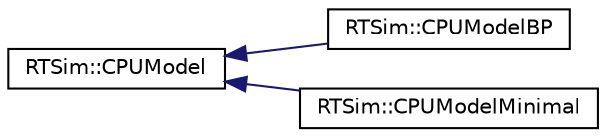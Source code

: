 digraph "Graphical Class Hierarchy"
{
  edge [fontname="Helvetica",fontsize="10",labelfontname="Helvetica",labelfontsize="10"];
  node [fontname="Helvetica",fontsize="10",shape=record];
  rankdir="LR";
  Node0 [label="RTSim::CPUModel",height=0.2,width=0.4,color="black", fillcolor="white", style="filled",URL="$classRTSim_1_1CPUModel.html"];
  Node0 -> Node1 [dir="back",color="midnightblue",fontsize="10",style="solid",fontname="Helvetica"];
  Node1 [label="RTSim::CPUModelBP",height=0.2,width=0.4,color="black", fillcolor="white", style="filled",URL="$classRTSim_1_1CPUModelBP.html"];
  Node0 -> Node2 [dir="back",color="midnightblue",fontsize="10",style="solid",fontname="Helvetica"];
  Node2 [label="RTSim::CPUModelMinimal",height=0.2,width=0.4,color="black", fillcolor="white", style="filled",URL="$classRTSim_1_1CPUModelMinimal.html"];
}
